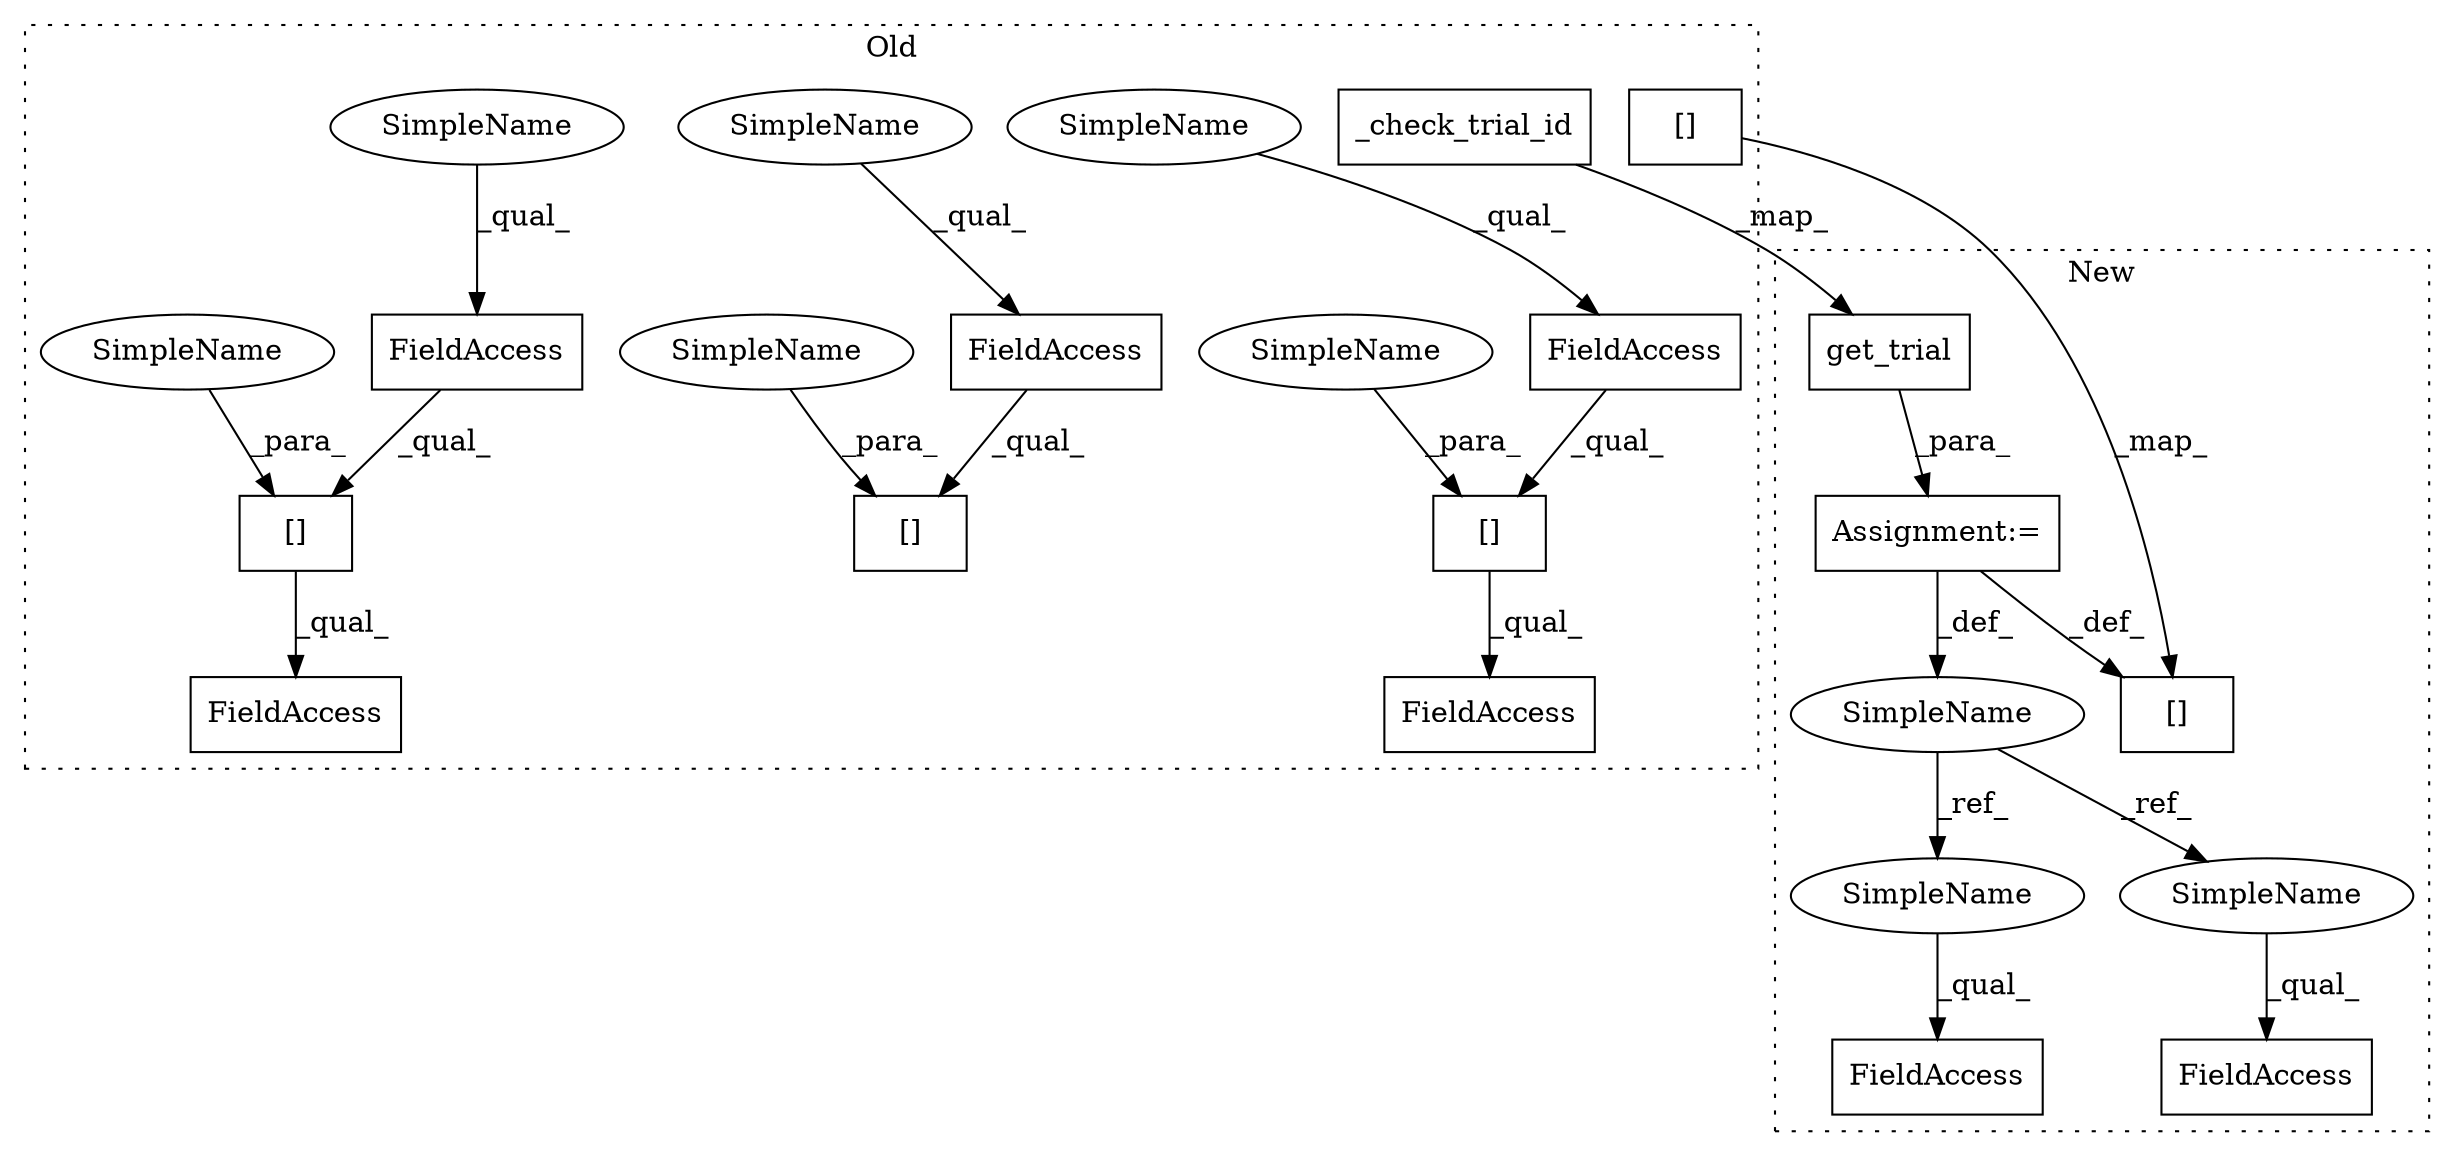 digraph G {
subgraph cluster0 {
1 [label="_check_trial_id" a="32" s="11428,11452" l="16,1" shape="box"];
5 [label="FieldAccess" a="22" s="11703" l="12" shape="box"];
6 [label="[]" a="2" s="11703,11724" l="13,1" shape="box"];
9 [label="FieldAccess" a="22" s="11703" l="42" shape="box"];
10 [label="FieldAccess" a="22" s="11602" l="12" shape="box"];
11 [label="[]" a="2" s="11602,11623" l="13,1" shape="box"];
12 [label="FieldAccess" a="22" s="11602" l="28" shape="box"];
13 [label="FieldAccess" a="22" s="11655" l="12" shape="box"];
14 [label="[]" a="2" s="11655,11676" l="13,1" shape="box"];
16 [label="[]" a="2" s="11897,11918" l="13,1" shape="box"];
19 [label="SimpleName" a="42" s="11655" l="4" shape="ellipse"];
20 [label="SimpleName" a="42" s="11703" l="4" shape="ellipse"];
21 [label="SimpleName" a="42" s="11602" l="4" shape="ellipse"];
22 [label="SimpleName" a="42" s="11716" l="8" shape="ellipse"];
23 [label="SimpleName" a="42" s="11615" l="8" shape="ellipse"];
24 [label="SimpleName" a="42" s="11668" l="8" shape="ellipse"];
label = "Old";
style="dotted";
}
subgraph cluster1 {
2 [label="get_trial" a="32" s="11895,11913" l="10,1" shape="box"];
3 [label="FieldAccess" a="22" s="11959" l="11" shape="box"];
4 [label="Assignment:=" a="7" s="11889" l="1" shape="box"];
7 [label="SimpleName" a="42" s="11884" l="5" shape="ellipse"];
8 [label="FieldAccess" a="22" s="12046" l="11" shape="box"];
15 [label="[]" a="2" s="12290,12311" l="13,1" shape="box"];
17 [label="SimpleName" a="42" s="11959" l="5" shape="ellipse"];
18 [label="SimpleName" a="42" s="12046" l="5" shape="ellipse"];
label = "New";
style="dotted";
}
1 -> 2 [label="_map_"];
2 -> 4 [label="_para_"];
4 -> 7 [label="_def_"];
4 -> 15 [label="_def_"];
5 -> 6 [label="_qual_"];
6 -> 9 [label="_qual_"];
7 -> 18 [label="_ref_"];
7 -> 17 [label="_ref_"];
10 -> 11 [label="_qual_"];
11 -> 12 [label="_qual_"];
13 -> 14 [label="_qual_"];
16 -> 15 [label="_map_"];
17 -> 3 [label="_qual_"];
18 -> 8 [label="_qual_"];
19 -> 13 [label="_qual_"];
20 -> 5 [label="_qual_"];
21 -> 10 [label="_qual_"];
22 -> 6 [label="_para_"];
23 -> 11 [label="_para_"];
24 -> 14 [label="_para_"];
}